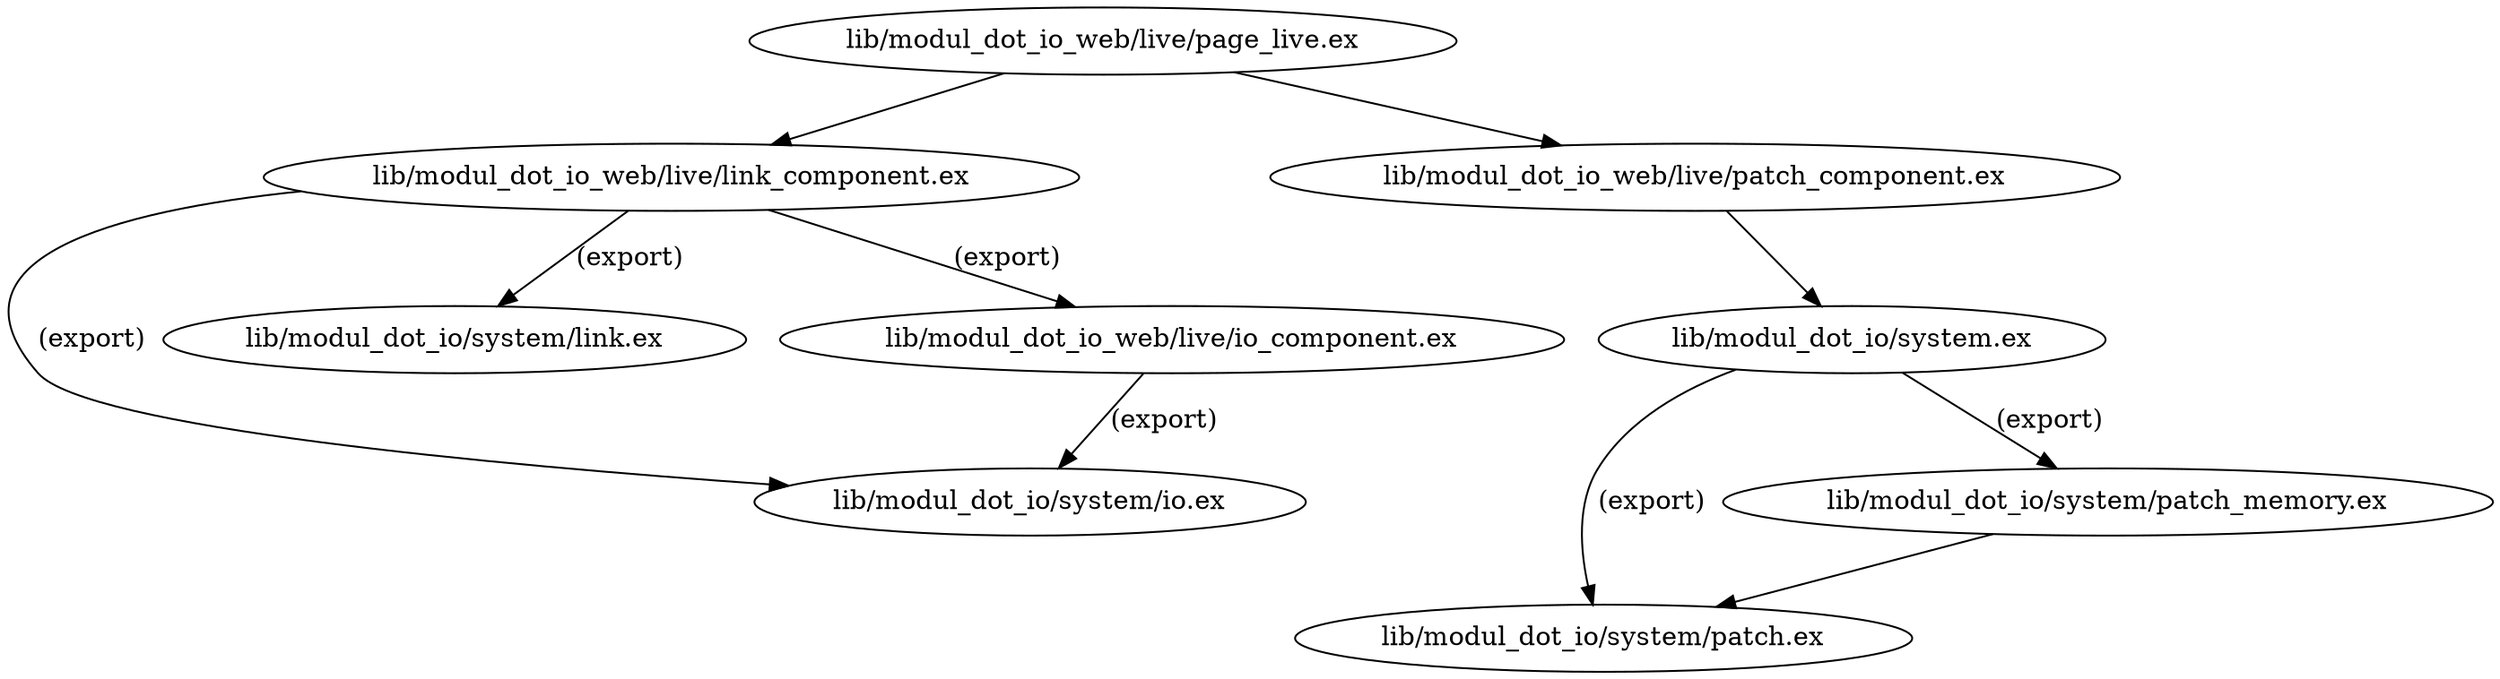 digraph "xref graph" {
  "lib/modul_dot_io_web/live/page_live.ex"
  "lib/modul_dot_io_web/live/page_live.ex" -> "lib/modul_dot_io_web/live/link_component.ex"
  "lib/modul_dot_io_web/live/link_component.ex" -> "lib/modul_dot_io/system/io.ex" [label="(export)"]
  "lib/modul_dot_io_web/live/link_component.ex" -> "lib/modul_dot_io/system/link.ex" [label="(export)"]
  "lib/modul_dot_io_web/live/link_component.ex" -> "lib/modul_dot_io_web/live/io_component.ex" [label="(export)"]
  "lib/modul_dot_io_web/live/io_component.ex" -> "lib/modul_dot_io/system/io.ex" [label="(export)"]
  "lib/modul_dot_io_web/live/page_live.ex" -> "lib/modul_dot_io_web/live/patch_component.ex"
  "lib/modul_dot_io_web/live/patch_component.ex" -> "lib/modul_dot_io/system.ex"
  "lib/modul_dot_io/system.ex" -> "lib/modul_dot_io/system/patch.ex" [label="(export)"]
  "lib/modul_dot_io/system.ex" -> "lib/modul_dot_io/system/patch_memory.ex" [label="(export)"]
  "lib/modul_dot_io/system/patch_memory.ex" -> "lib/modul_dot_io/system/patch.ex"
}
